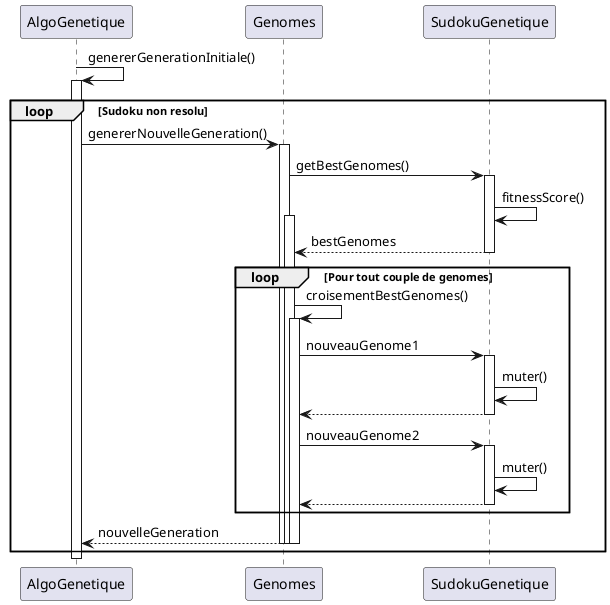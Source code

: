 @startuml
AlgoGenetique -> AlgoGenetique : genererGenerationInitiale()
activate AlgoGenetique
    loop Sudoku non resolu
        AlgoGenetique -> Genomes : genererNouvelleGeneration()
        activate Genomes
            Genomes -> SudokuGenetique : getBestGenomes()
            activate SudokuGenetique
                SudokuGenetique -> SudokuGenetique :fitnessScore()
            activate Genomes
            Genomes <-- SudokuGenetique : bestGenomes
                deactivate SudokuGenetique
                loop Pour tout couple de genomes
                    Genomes -> Genomes : croisementBestGenomes()
                    activate Genomes
                    Genomes -> SudokuGenetique: nouveauGenome1
                    activate SudokuGenetique
                        SudokuGenetique -> SudokuGenetique:muter()
                    Genomes <-- SudokuGenetique
                    deactivate SudokuGenetique
                    Genomes -> SudokuGenetique: nouveauGenome2
                    activate SudokuGenetique
                        SudokuGenetique -> SudokuGenetique:muter()
                    Genomes <-- SudokuGenetique
                    deactivate SudokuGenetique
                end
            AlgoGenetique <-- Genomes : nouvelleGeneration
        deactivate Genomes
        deactivate Genomes
        deactivate Genomes
    end
deactivate AlgoGenetique

@enduml
